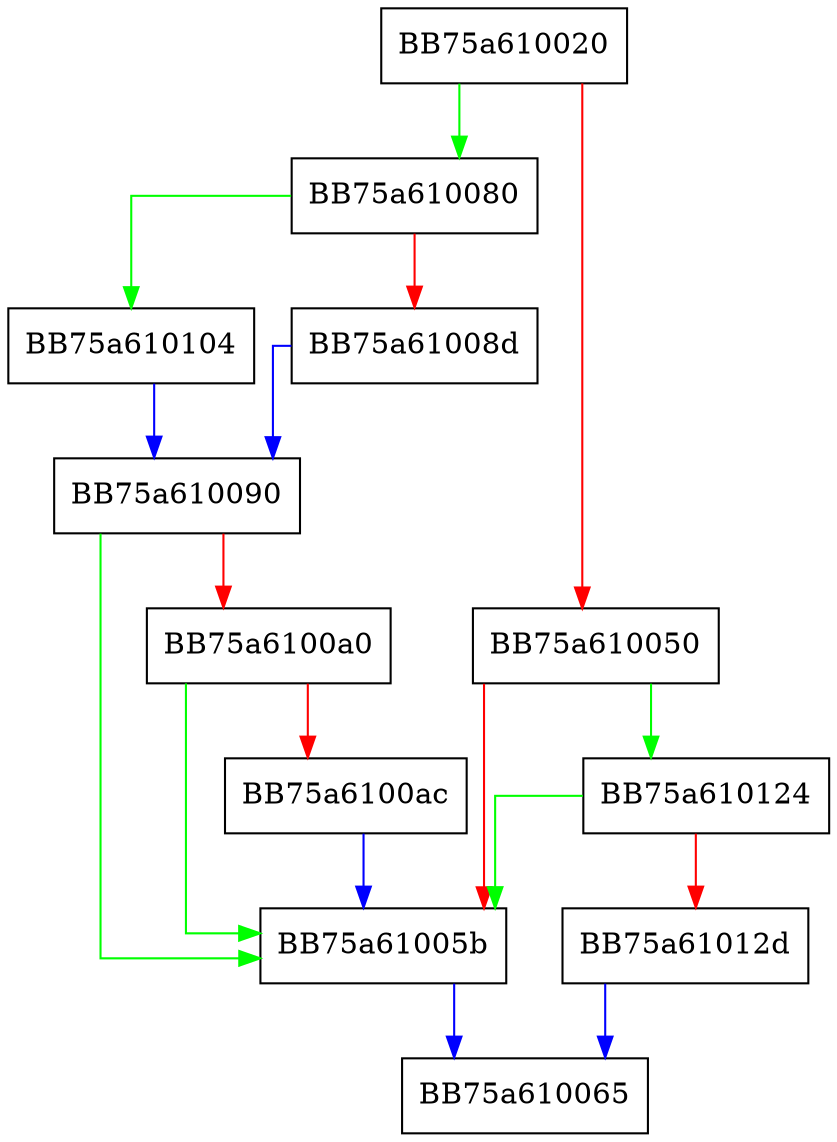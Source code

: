 digraph match_endmark {
  node [shape="box"];
  graph [splines=ortho];
  BB75a610020 -> BB75a610080 [color="green"];
  BB75a610020 -> BB75a610050 [color="red"];
  BB75a610050 -> BB75a610124 [color="green"];
  BB75a610050 -> BB75a61005b [color="red"];
  BB75a61005b -> BB75a610065 [color="blue"];
  BB75a610080 -> BB75a610104 [color="green"];
  BB75a610080 -> BB75a61008d [color="red"];
  BB75a61008d -> BB75a610090 [color="blue"];
  BB75a610090 -> BB75a61005b [color="green"];
  BB75a610090 -> BB75a6100a0 [color="red"];
  BB75a6100a0 -> BB75a61005b [color="green"];
  BB75a6100a0 -> BB75a6100ac [color="red"];
  BB75a6100ac -> BB75a61005b [color="blue"];
  BB75a610104 -> BB75a610090 [color="blue"];
  BB75a610124 -> BB75a61005b [color="green"];
  BB75a610124 -> BB75a61012d [color="red"];
  BB75a61012d -> BB75a610065 [color="blue"];
}